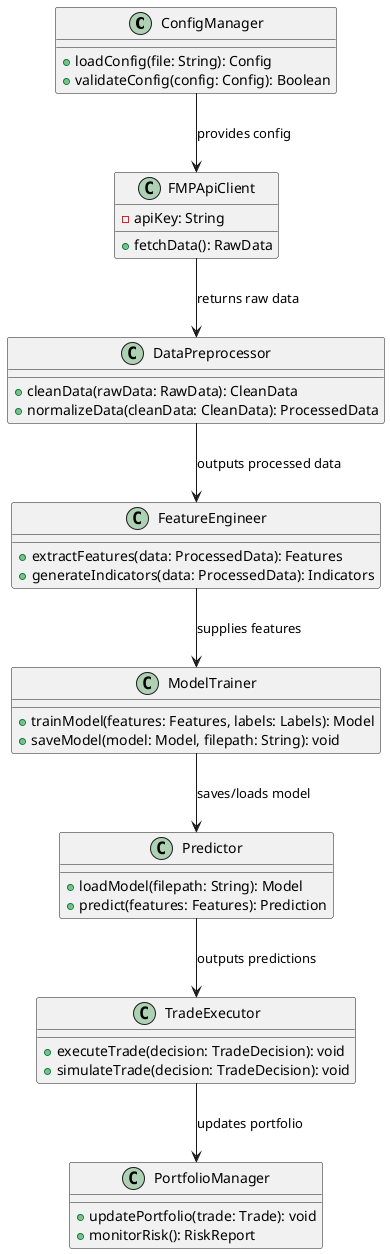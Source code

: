 @startuml
' Define Classes

class ConfigManager {
  +loadConfig(file: String): Config
  +validateConfig(config: Config): Boolean
}

class FMPApiClient {
  -apiKey: String
  +fetchData(): RawData
}

class DataPreprocessor {
  +cleanData(rawData: RawData): CleanData
  +normalizeData(cleanData: CleanData): ProcessedData
}

class FeatureEngineer {
  +extractFeatures(data: ProcessedData): Features
  +generateIndicators(data: ProcessedData): Indicators
}

class ModelTrainer {
  +trainModel(features: Features, labels: Labels): Model
  +saveModel(model: Model, filepath: String): void
}

class Predictor {
  +loadModel(filepath: String): Model
  +predict(features: Features): Prediction
}

class TradeExecutor {
  +executeTrade(decision: TradeDecision): void
  +simulateTrade(decision: TradeDecision): void
}

class PortfolioManager {
  +updatePortfolio(trade: Trade): void
  +monitorRisk(): RiskReport
}

' Relationships and Flow

ConfigManager --> FMPApiClient : "provides config"
FMPApiClient --> DataPreprocessor : "returns raw data"
DataPreprocessor --> FeatureEngineer : "outputs processed data"
FeatureEngineer --> ModelTrainer : "supplies features"
ModelTrainer --> Predictor : "saves/loads model"
Predictor --> TradeExecutor : "outputs predictions"
TradeExecutor --> PortfolioManager : "updates portfolio"

@enduml

